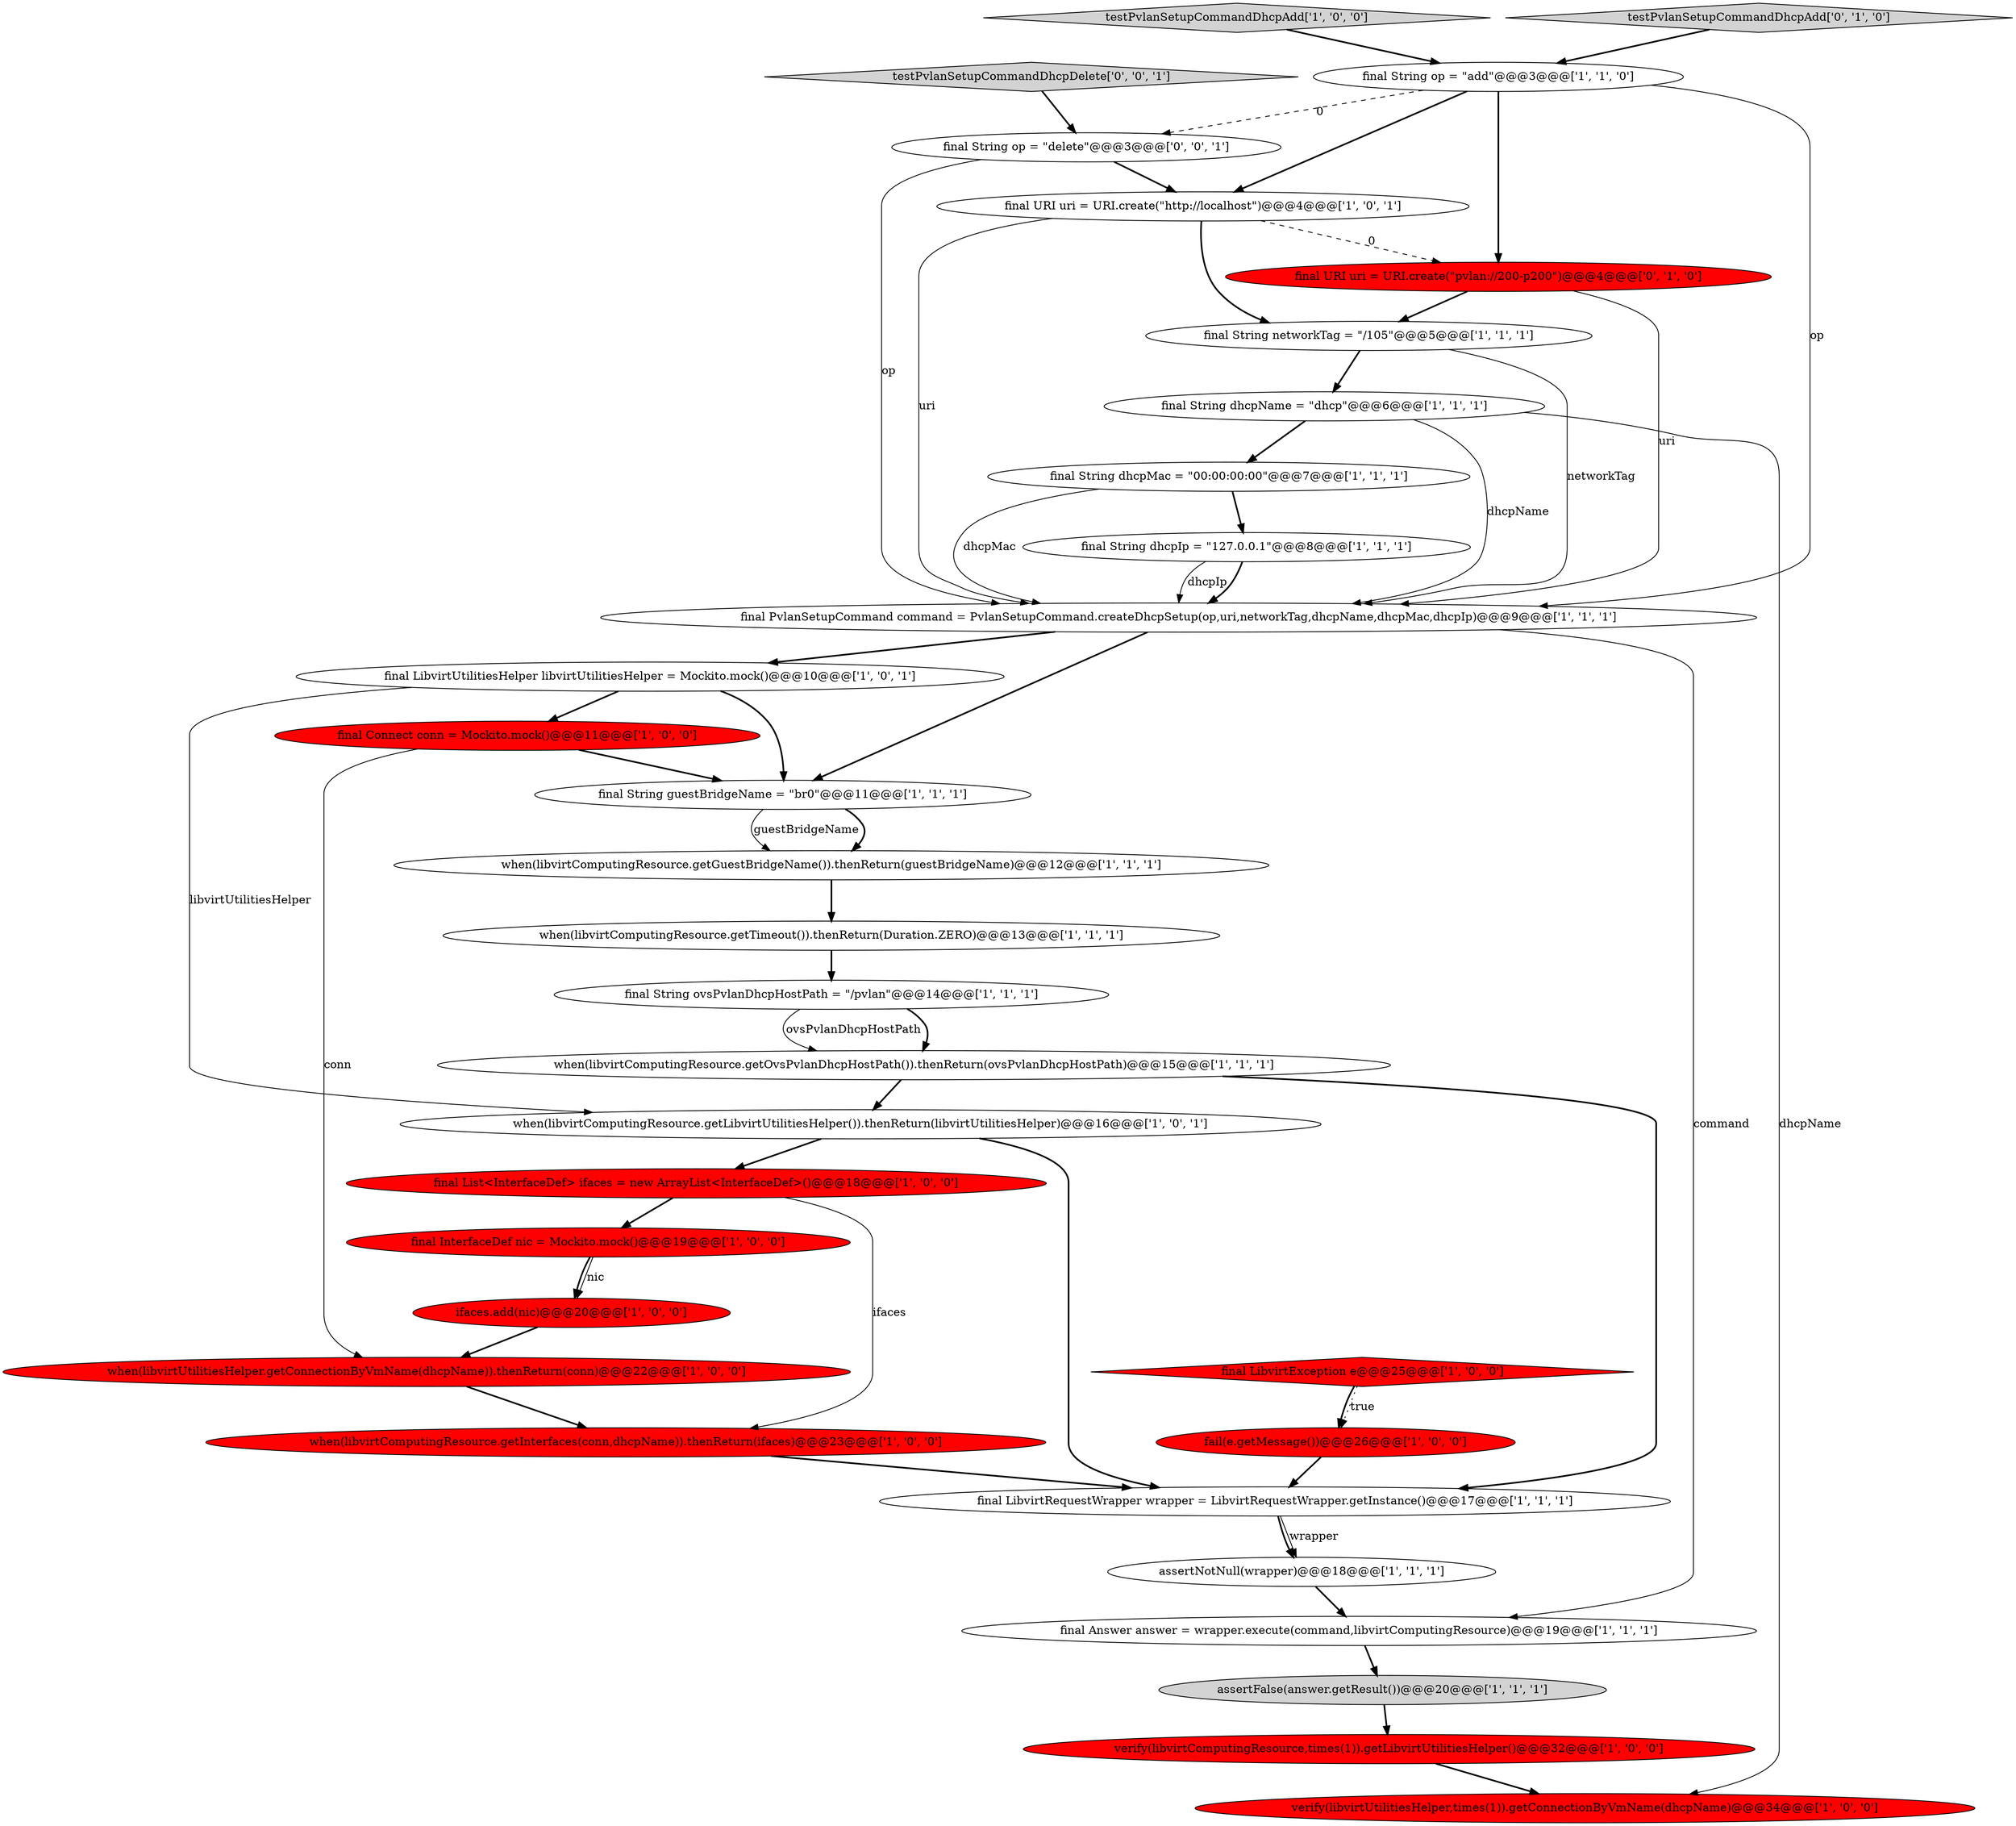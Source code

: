 digraph {
14 [style = filled, label = "final URI uri = URI.create(\"http://localhost\")@@@4@@@['1', '0', '1']", fillcolor = white, shape = ellipse image = "AAA0AAABBB1BBB"];
30 [style = filled, label = "final URI uri = URI.create(\"pvlan://200-p200\")@@@4@@@['0', '1', '0']", fillcolor = red, shape = ellipse image = "AAA1AAABBB2BBB"];
21 [style = filled, label = "final String networkTag = \"/105\"@@@5@@@['1', '1', '1']", fillcolor = white, shape = ellipse image = "AAA0AAABBB1BBB"];
19 [style = filled, label = "final LibvirtRequestWrapper wrapper = LibvirtRequestWrapper.getInstance()@@@17@@@['1', '1', '1']", fillcolor = white, shape = ellipse image = "AAA0AAABBB1BBB"];
31 [style = filled, label = "testPvlanSetupCommandDhcpDelete['0', '0', '1']", fillcolor = lightgray, shape = diamond image = "AAA0AAABBB3BBB"];
10 [style = filled, label = "when(libvirtComputingResource.getTimeout()).thenReturn(Duration.ZERO)@@@13@@@['1', '1', '1']", fillcolor = white, shape = ellipse image = "AAA0AAABBB1BBB"];
32 [style = filled, label = "final String op = \"delete\"@@@3@@@['0', '0', '1']", fillcolor = white, shape = ellipse image = "AAA0AAABBB3BBB"];
8 [style = filled, label = "fail(e.getMessage())@@@26@@@['1', '0', '0']", fillcolor = red, shape = ellipse image = "AAA1AAABBB1BBB"];
16 [style = filled, label = "final String dhcpName = \"dhcp\"@@@6@@@['1', '1', '1']", fillcolor = white, shape = ellipse image = "AAA0AAABBB1BBB"];
26 [style = filled, label = "assertNotNull(wrapper)@@@18@@@['1', '1', '1']", fillcolor = white, shape = ellipse image = "AAA0AAABBB1BBB"];
12 [style = filled, label = "testPvlanSetupCommandDhcpAdd['1', '0', '0']", fillcolor = lightgray, shape = diamond image = "AAA0AAABBB1BBB"];
5 [style = filled, label = "ifaces.add(nic)@@@20@@@['1', '0', '0']", fillcolor = red, shape = ellipse image = "AAA1AAABBB1BBB"];
20 [style = filled, label = "when(libvirtComputingResource.getGuestBridgeName()).thenReturn(guestBridgeName)@@@12@@@['1', '1', '1']", fillcolor = white, shape = ellipse image = "AAA0AAABBB1BBB"];
1 [style = filled, label = "final Answer answer = wrapper.execute(command,libvirtComputingResource)@@@19@@@['1', '1', '1']", fillcolor = white, shape = ellipse image = "AAA0AAABBB1BBB"];
15 [style = filled, label = "final List<InterfaceDef> ifaces = new ArrayList<InterfaceDef>()@@@18@@@['1', '0', '0']", fillcolor = red, shape = ellipse image = "AAA1AAABBB1BBB"];
23 [style = filled, label = "final InterfaceDef nic = Mockito.mock()@@@19@@@['1', '0', '0']", fillcolor = red, shape = ellipse image = "AAA1AAABBB1BBB"];
27 [style = filled, label = "final Connect conn = Mockito.mock()@@@11@@@['1', '0', '0']", fillcolor = red, shape = ellipse image = "AAA1AAABBB1BBB"];
3 [style = filled, label = "verify(libvirtComputingResource,times(1)).getLibvirtUtilitiesHelper()@@@32@@@['1', '0', '0']", fillcolor = red, shape = ellipse image = "AAA1AAABBB1BBB"];
22 [style = filled, label = "final String op = \"add\"@@@3@@@['1', '1', '0']", fillcolor = white, shape = ellipse image = "AAA0AAABBB1BBB"];
9 [style = filled, label = "final String dhcpIp = \"127.0.0.1\"@@@8@@@['1', '1', '1']", fillcolor = white, shape = ellipse image = "AAA0AAABBB1BBB"];
17 [style = filled, label = "when(libvirtComputingResource.getOvsPvlanDhcpHostPath()).thenReturn(ovsPvlanDhcpHostPath)@@@15@@@['1', '1', '1']", fillcolor = white, shape = ellipse image = "AAA0AAABBB1BBB"];
24 [style = filled, label = "final PvlanSetupCommand command = PvlanSetupCommand.createDhcpSetup(op,uri,networkTag,dhcpName,dhcpMac,dhcpIp)@@@9@@@['1', '1', '1']", fillcolor = white, shape = ellipse image = "AAA0AAABBB1BBB"];
29 [style = filled, label = "testPvlanSetupCommandDhcpAdd['0', '1', '0']", fillcolor = lightgray, shape = diamond image = "AAA0AAABBB2BBB"];
0 [style = filled, label = "final String ovsPvlanDhcpHostPath = \"/pvlan\"@@@14@@@['1', '1', '1']", fillcolor = white, shape = ellipse image = "AAA0AAABBB1BBB"];
11 [style = filled, label = "when(libvirtComputingResource.getLibvirtUtilitiesHelper()).thenReturn(libvirtUtilitiesHelper)@@@16@@@['1', '0', '1']", fillcolor = white, shape = ellipse image = "AAA0AAABBB1BBB"];
13 [style = filled, label = "final String guestBridgeName = \"br0\"@@@11@@@['1', '1', '1']", fillcolor = white, shape = ellipse image = "AAA0AAABBB1BBB"];
6 [style = filled, label = "final LibvirtUtilitiesHelper libvirtUtilitiesHelper = Mockito.mock()@@@10@@@['1', '0', '1']", fillcolor = white, shape = ellipse image = "AAA0AAABBB1BBB"];
28 [style = filled, label = "assertFalse(answer.getResult())@@@20@@@['1', '1', '1']", fillcolor = lightgray, shape = ellipse image = "AAA0AAABBB1BBB"];
18 [style = filled, label = "when(libvirtComputingResource.getInterfaces(conn,dhcpName)).thenReturn(ifaces)@@@23@@@['1', '0', '0']", fillcolor = red, shape = ellipse image = "AAA1AAABBB1BBB"];
4 [style = filled, label = "verify(libvirtUtilitiesHelper,times(1)).getConnectionByVmName(dhcpName)@@@34@@@['1', '0', '0']", fillcolor = red, shape = ellipse image = "AAA1AAABBB1BBB"];
2 [style = filled, label = "final LibvirtException e@@@25@@@['1', '0', '0']", fillcolor = red, shape = diamond image = "AAA1AAABBB1BBB"];
7 [style = filled, label = "when(libvirtUtilitiesHelper.getConnectionByVmName(dhcpName)).thenReturn(conn)@@@22@@@['1', '0', '0']", fillcolor = red, shape = ellipse image = "AAA1AAABBB1BBB"];
25 [style = filled, label = "final String dhcpMac = \"00:00:00:00\"@@@7@@@['1', '1', '1']", fillcolor = white, shape = ellipse image = "AAA0AAABBB1BBB"];
27->13 [style = bold, label=""];
25->24 [style = solid, label="dhcpMac"];
15->23 [style = bold, label=""];
23->5 [style = solid, label="nic"];
23->5 [style = bold, label=""];
24->1 [style = solid, label="command"];
0->17 [style = bold, label=""];
8->19 [style = bold, label=""];
31->32 [style = bold, label=""];
12->22 [style = bold, label=""];
26->1 [style = bold, label=""];
25->9 [style = bold, label=""];
18->19 [style = bold, label=""];
16->24 [style = solid, label="dhcpName"];
32->14 [style = bold, label=""];
30->24 [style = solid, label="uri"];
16->25 [style = bold, label=""];
22->32 [style = dashed, label="0"];
11->19 [style = bold, label=""];
3->4 [style = bold, label=""];
17->19 [style = bold, label=""];
22->30 [style = bold, label=""];
11->15 [style = bold, label=""];
20->10 [style = bold, label=""];
22->24 [style = solid, label="op"];
6->27 [style = bold, label=""];
1->28 [style = bold, label=""];
30->21 [style = bold, label=""];
0->17 [style = solid, label="ovsPvlanDhcpHostPath"];
27->7 [style = solid, label="conn"];
19->26 [style = bold, label=""];
6->13 [style = bold, label=""];
14->30 [style = dashed, label="0"];
10->0 [style = bold, label=""];
14->24 [style = solid, label="uri"];
19->26 [style = solid, label="wrapper"];
9->24 [style = solid, label="dhcpIp"];
21->16 [style = bold, label=""];
7->18 [style = bold, label=""];
21->24 [style = solid, label="networkTag"];
5->7 [style = bold, label=""];
16->4 [style = solid, label="dhcpName"];
13->20 [style = bold, label=""];
6->11 [style = solid, label="libvirtUtilitiesHelper"];
32->24 [style = solid, label="op"];
28->3 [style = bold, label=""];
15->18 [style = solid, label="ifaces"];
29->22 [style = bold, label=""];
13->20 [style = solid, label="guestBridgeName"];
22->14 [style = bold, label=""];
24->6 [style = bold, label=""];
9->24 [style = bold, label=""];
14->21 [style = bold, label=""];
2->8 [style = dotted, label="true"];
2->8 [style = bold, label=""];
24->13 [style = bold, label=""];
17->11 [style = bold, label=""];
}
